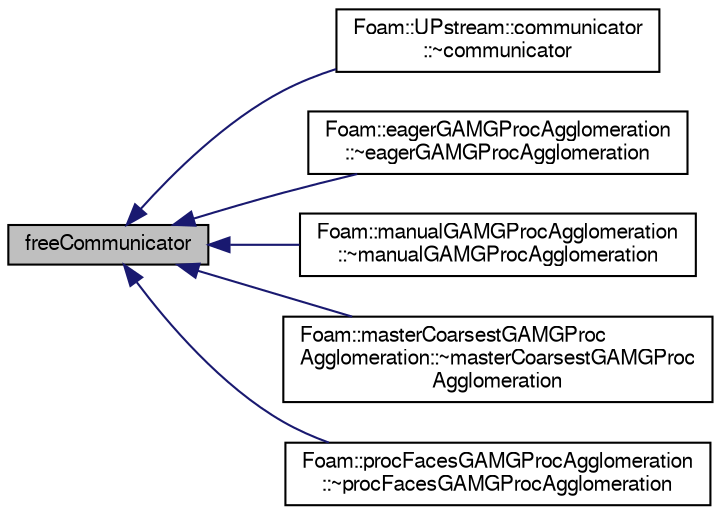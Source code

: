digraph "freeCommunicator"
{
  bgcolor="transparent";
  edge [fontname="FreeSans",fontsize="10",labelfontname="FreeSans",labelfontsize="10"];
  node [fontname="FreeSans",fontsize="10",shape=record];
  rankdir="LR";
  Node1 [label="freeCommunicator",height=0.2,width=0.4,color="black", fillcolor="grey75", style="filled" fontcolor="black"];
  Node1 -> Node2 [dir="back",color="midnightblue",fontsize="10",style="solid",fontname="FreeSans"];
  Node2 [label="Foam::UPstream::communicator\l::~communicator",height=0.2,width=0.4,color="black",URL="$a00312.html#ac586eb5ce83fe28c67bbdb4d3b841df4"];
  Node1 -> Node3 [dir="back",color="midnightblue",fontsize="10",style="solid",fontname="FreeSans"];
  Node3 [label="Foam::eagerGAMGProcAgglomeration\l::~eagerGAMGProcAgglomeration",height=0.2,width=0.4,color="black",URL="$a00586.html#ae9ec4abfa4fb416e43e76c8244ebc767",tooltip="Destructor. "];
  Node1 -> Node4 [dir="back",color="midnightblue",fontsize="10",style="solid",fontname="FreeSans"];
  Node4 [label="Foam::manualGAMGProcAgglomeration\l::~manualGAMGProcAgglomeration",height=0.2,width=0.4,color="black",URL="$a01358.html#a49707f364a73bdc81d2a125230348e96",tooltip="Destructor. "];
  Node1 -> Node5 [dir="back",color="midnightblue",fontsize="10",style="solid",fontname="FreeSans"];
  Node5 [label="Foam::masterCoarsestGAMGProc\lAgglomeration::~masterCoarsestGAMGProc\lAgglomeration",height=0.2,width=0.4,color="black",URL="$a01396.html#aa23ca9ca558aa478dc09643f73556881",tooltip="Destructor. "];
  Node1 -> Node6 [dir="back",color="midnightblue",fontsize="10",style="solid",fontname="FreeSans"];
  Node6 [label="Foam::procFacesGAMGProcAgglomeration\l::~procFacesGAMGProcAgglomeration",height=0.2,width=0.4,color="black",URL="$a01942.html#ad5b21d4b78e8f13b844ea3cb315bc8c7",tooltip="Destructor. "];
}
